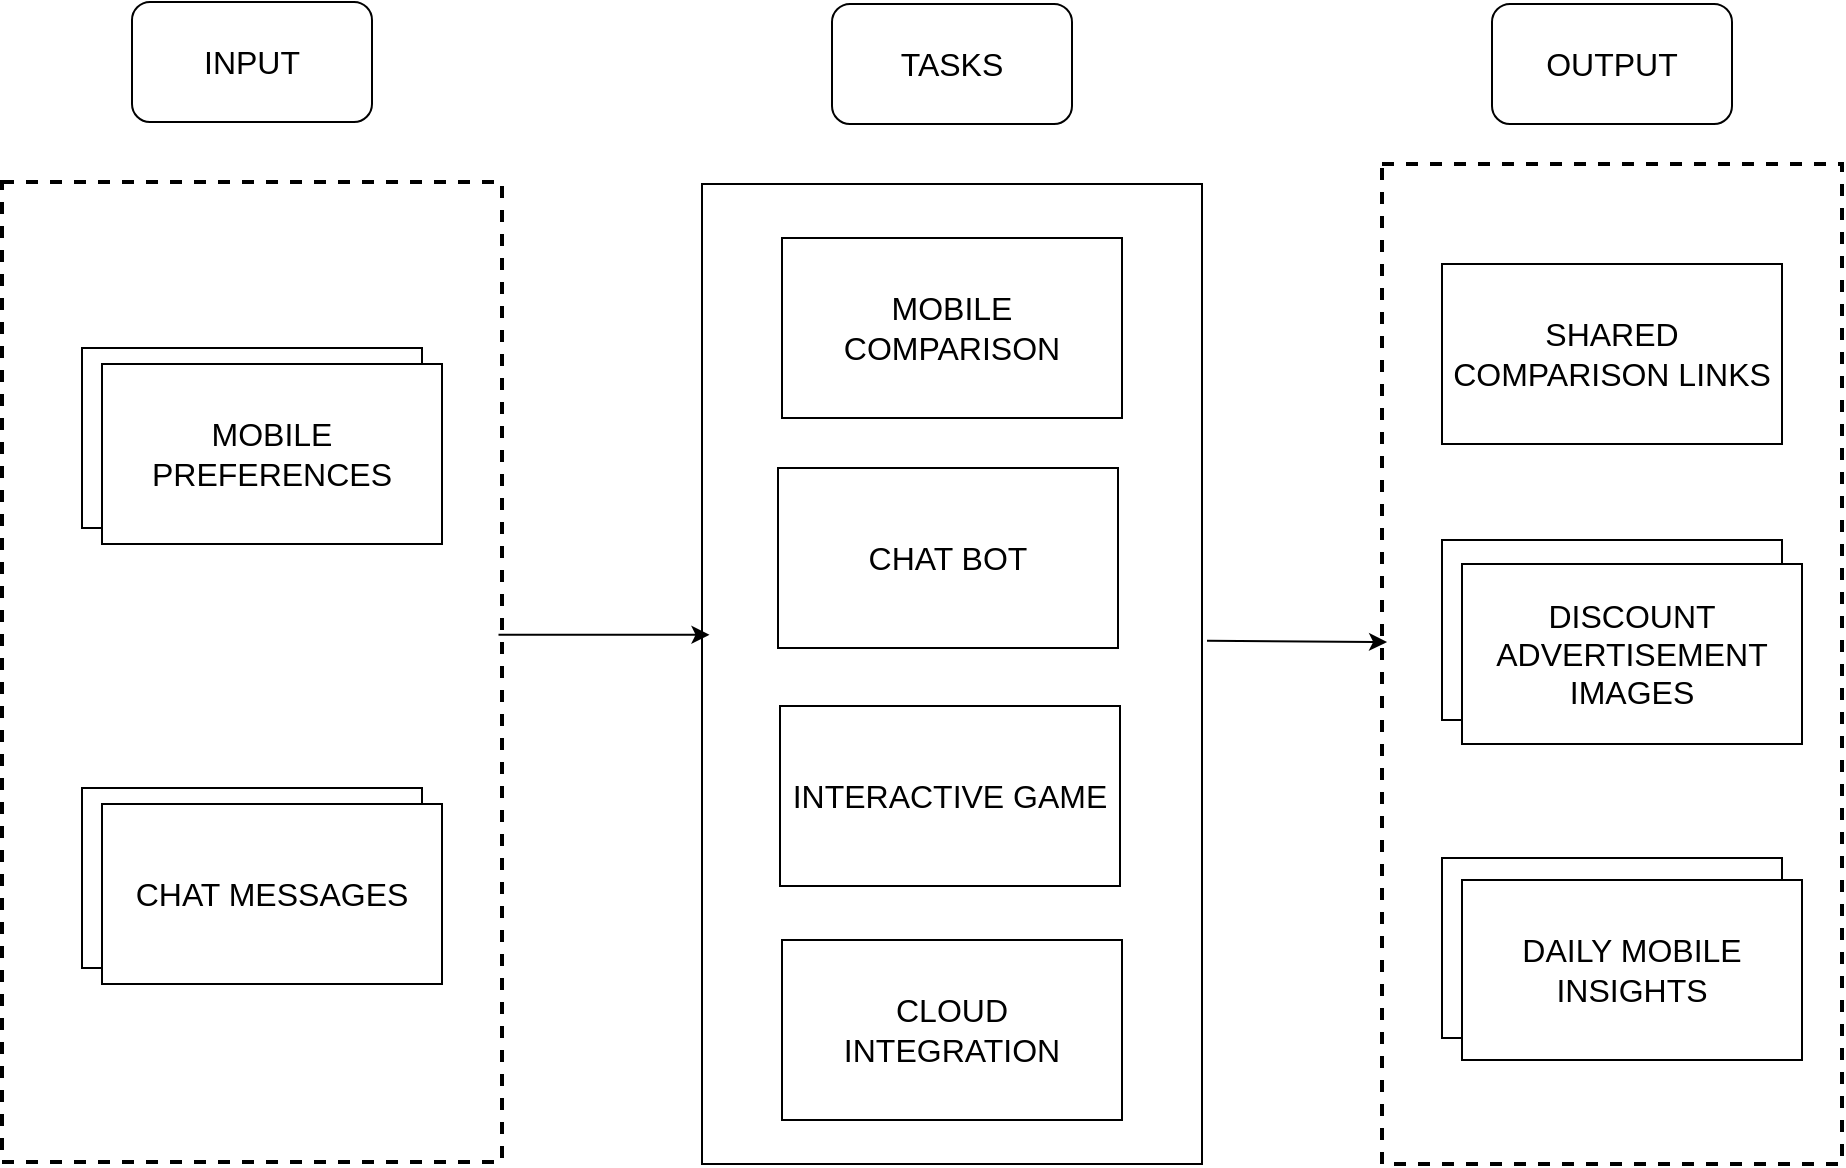 <mxfile version="26.2.15">
  <diagram name="Page-1" id="9MKQ7-eeR8HE_TzTxk58">
    <mxGraphModel dx="1380" dy="1026" grid="1" gridSize="10" guides="1" tooltips="1" connect="1" arrows="1" fold="1" page="1" pageScale="1" pageWidth="850" pageHeight="1100" math="0" shadow="0">
      <root>
        <mxCell id="0" />
        <mxCell id="1" parent="0" />
        <mxCell id="cV-ADxkEV9v2yOwcHsHw-30" value="" style="group;fontSize=16;" parent="1" vertex="1" connectable="0">
          <mxGeometry x="330" y="109" width="250" height="580" as="geometry" />
        </mxCell>
        <mxCell id="cV-ADxkEV9v2yOwcHsHw-2" value="INPUT" style="rounded=1;whiteSpace=wrap;html=1;fontSize=16;" parent="cV-ADxkEV9v2yOwcHsHw-30" vertex="1">
          <mxGeometry x="65" width="120" height="60" as="geometry" />
        </mxCell>
        <mxCell id="cV-ADxkEV9v2yOwcHsHw-7" value="" style="html=1;dashed=1;whiteSpace=wrap;strokeWidth=2;fontSize=16;" parent="cV-ADxkEV9v2yOwcHsHw-30" vertex="1">
          <mxGeometry y="90" width="250" height="490" as="geometry" />
        </mxCell>
        <mxCell id="cV-ADxkEV9v2yOwcHsHw-8" value="" style="rounded=0;whiteSpace=wrap;html=1;fontSize=16;" parent="cV-ADxkEV9v2yOwcHsHw-30" vertex="1">
          <mxGeometry x="40" y="173" width="170" height="90" as="geometry" />
        </mxCell>
        <mxCell id="cV-ADxkEV9v2yOwcHsHw-27" value="" style="rounded=0;whiteSpace=wrap;html=1;fontSize=16;" parent="cV-ADxkEV9v2yOwcHsHw-30" vertex="1">
          <mxGeometry x="40" y="393" width="170" height="90" as="geometry" />
        </mxCell>
        <mxCell id="rjuz7n5suw_apkvaRz9p-1" value="MOBILE PREFERENCES" style="rounded=0;whiteSpace=wrap;html=1;fontSize=16;" parent="cV-ADxkEV9v2yOwcHsHw-30" vertex="1">
          <mxGeometry x="50" y="181" width="170" height="90" as="geometry" />
        </mxCell>
        <mxCell id="rjuz7n5suw_apkvaRz9p-2" value="CHAT MESSAGES" style="rounded=0;whiteSpace=wrap;html=1;fontSize=16;" parent="cV-ADxkEV9v2yOwcHsHw-30" vertex="1">
          <mxGeometry x="50" y="401" width="170" height="90" as="geometry" />
        </mxCell>
        <mxCell id="cV-ADxkEV9v2yOwcHsHw-31" value="" style="group;fontSize=16;" parent="1" vertex="1" connectable="0">
          <mxGeometry x="680" y="110" width="250" height="580" as="geometry" />
        </mxCell>
        <mxCell id="cV-ADxkEV9v2yOwcHsHw-32" value="TASKS" style="rounded=1;whiteSpace=wrap;html=1;fontSize=16;" parent="cV-ADxkEV9v2yOwcHsHw-31" vertex="1">
          <mxGeometry x="65" width="120" height="60" as="geometry" />
        </mxCell>
        <mxCell id="cV-ADxkEV9v2yOwcHsHw-33" value="" style="html=1;whiteSpace=wrap;strokeWidth=1;fontSize=16;" parent="cV-ADxkEV9v2yOwcHsHw-31" vertex="1">
          <mxGeometry y="90" width="250" height="490" as="geometry" />
        </mxCell>
        <mxCell id="cV-ADxkEV9v2yOwcHsHw-34" value="MOBILE COMPARISON" style="rounded=0;whiteSpace=wrap;html=1;fontSize=16;" parent="cV-ADxkEV9v2yOwcHsHw-31" vertex="1">
          <mxGeometry x="40" y="117" width="170" height="90" as="geometry" />
        </mxCell>
        <mxCell id="cV-ADxkEV9v2yOwcHsHw-35" value="CHAT BOT" style="rounded=0;whiteSpace=wrap;html=1;fontSize=16;" parent="cV-ADxkEV9v2yOwcHsHw-31" vertex="1">
          <mxGeometry x="38" y="232" width="170" height="90" as="geometry" />
        </mxCell>
        <mxCell id="rjuz7n5suw_apkvaRz9p-3" value="CLOUD INTEGRATION" style="rounded=0;whiteSpace=wrap;html=1;fontSize=16;" parent="cV-ADxkEV9v2yOwcHsHw-31" vertex="1">
          <mxGeometry x="40" y="468" width="170" height="90" as="geometry" />
        </mxCell>
        <mxCell id="8Y53uQcVCTDn77OO1NvF-1" value="INTERACTIVE GAME" style="rounded=0;whiteSpace=wrap;html=1;fontSize=16;" parent="cV-ADxkEV9v2yOwcHsHw-31" vertex="1">
          <mxGeometry x="39" y="351" width="170" height="90" as="geometry" />
        </mxCell>
        <mxCell id="cV-ADxkEV9v2yOwcHsHw-52" value="" style="rounded=0;whiteSpace=wrap;html=1;dashed=1;strokeWidth=2;fontSize=16;" parent="1" vertex="1">
          <mxGeometry x="1020" y="190" width="230" height="500" as="geometry" />
        </mxCell>
        <mxCell id="cV-ADxkEV9v2yOwcHsHw-38" value="OUTPUT" style="rounded=1;whiteSpace=wrap;html=1;fontSize=16;" parent="1" vertex="1">
          <mxGeometry x="1075" y="110" width="120" height="60" as="geometry" />
        </mxCell>
        <mxCell id="cV-ADxkEV9v2yOwcHsHw-41" value="SHARED COMPARISON LINKS" style="rounded=0;whiteSpace=wrap;html=1;fontSize=16;" parent="1" vertex="1">
          <mxGeometry x="1050" y="240" width="170" height="90" as="geometry" />
        </mxCell>
        <mxCell id="cV-ADxkEV9v2yOwcHsHw-42" value="" style="rounded=0;whiteSpace=wrap;html=1;fontSize=16;" parent="1" vertex="1">
          <mxGeometry x="1050" y="537" width="170" height="90" as="geometry" />
        </mxCell>
        <mxCell id="cV-ADxkEV9v2yOwcHsHw-44" value="" style="endArrow=classic;html=1;rounded=0;exitX=0.993;exitY=0.462;exitDx=0;exitDy=0;exitPerimeter=0;entryX=0.015;entryY=0.46;entryDx=0;entryDy=0;entryPerimeter=0;fontSize=16;" parent="1" source="cV-ADxkEV9v2yOwcHsHw-7" target="cV-ADxkEV9v2yOwcHsHw-33" edge="1">
          <mxGeometry width="50" height="50" relative="1" as="geometry">
            <mxPoint x="630" y="630" as="sourcePoint" />
            <mxPoint x="680" y="580" as="targetPoint" />
          </mxGeometry>
        </mxCell>
        <mxCell id="cV-ADxkEV9v2yOwcHsHw-45" value="" style="endArrow=classic;html=1;rounded=0;exitX=1.01;exitY=0.466;exitDx=0;exitDy=0;exitPerimeter=0;fontSize=16;entryX=0.011;entryY=0.478;entryDx=0;entryDy=0;entryPerimeter=0;" parent="1" source="cV-ADxkEV9v2yOwcHsHw-33" target="cV-ADxkEV9v2yOwcHsHw-52" edge="1">
          <mxGeometry width="50" height="50" relative="1" as="geometry">
            <mxPoint x="890" y="630" as="sourcePoint" />
            <mxPoint x="1020" y="430" as="targetPoint" />
          </mxGeometry>
        </mxCell>
        <mxCell id="2HXPZsUzLgR3vs4WT88c-22" value="DAILY MOBILE INSIGHTS" style="rounded=0;whiteSpace=wrap;html=1;fontSize=16;" parent="1" vertex="1">
          <mxGeometry x="1060" y="548" width="170" height="90" as="geometry" />
        </mxCell>
        <mxCell id="n2jWv7leT_PS0X0BK6r_-1" value="" style="rounded=0;whiteSpace=wrap;html=1;fontSize=16;" parent="1" vertex="1">
          <mxGeometry x="1050" y="378" width="170" height="90" as="geometry" />
        </mxCell>
        <mxCell id="n2jWv7leT_PS0X0BK6r_-2" value="DISCOUNT ADVERTISEMENT IMAGES" style="rounded=0;whiteSpace=wrap;html=1;fontSize=16;" parent="1" vertex="1">
          <mxGeometry x="1060" y="390" width="170" height="90" as="geometry" />
        </mxCell>
      </root>
    </mxGraphModel>
  </diagram>
</mxfile>
